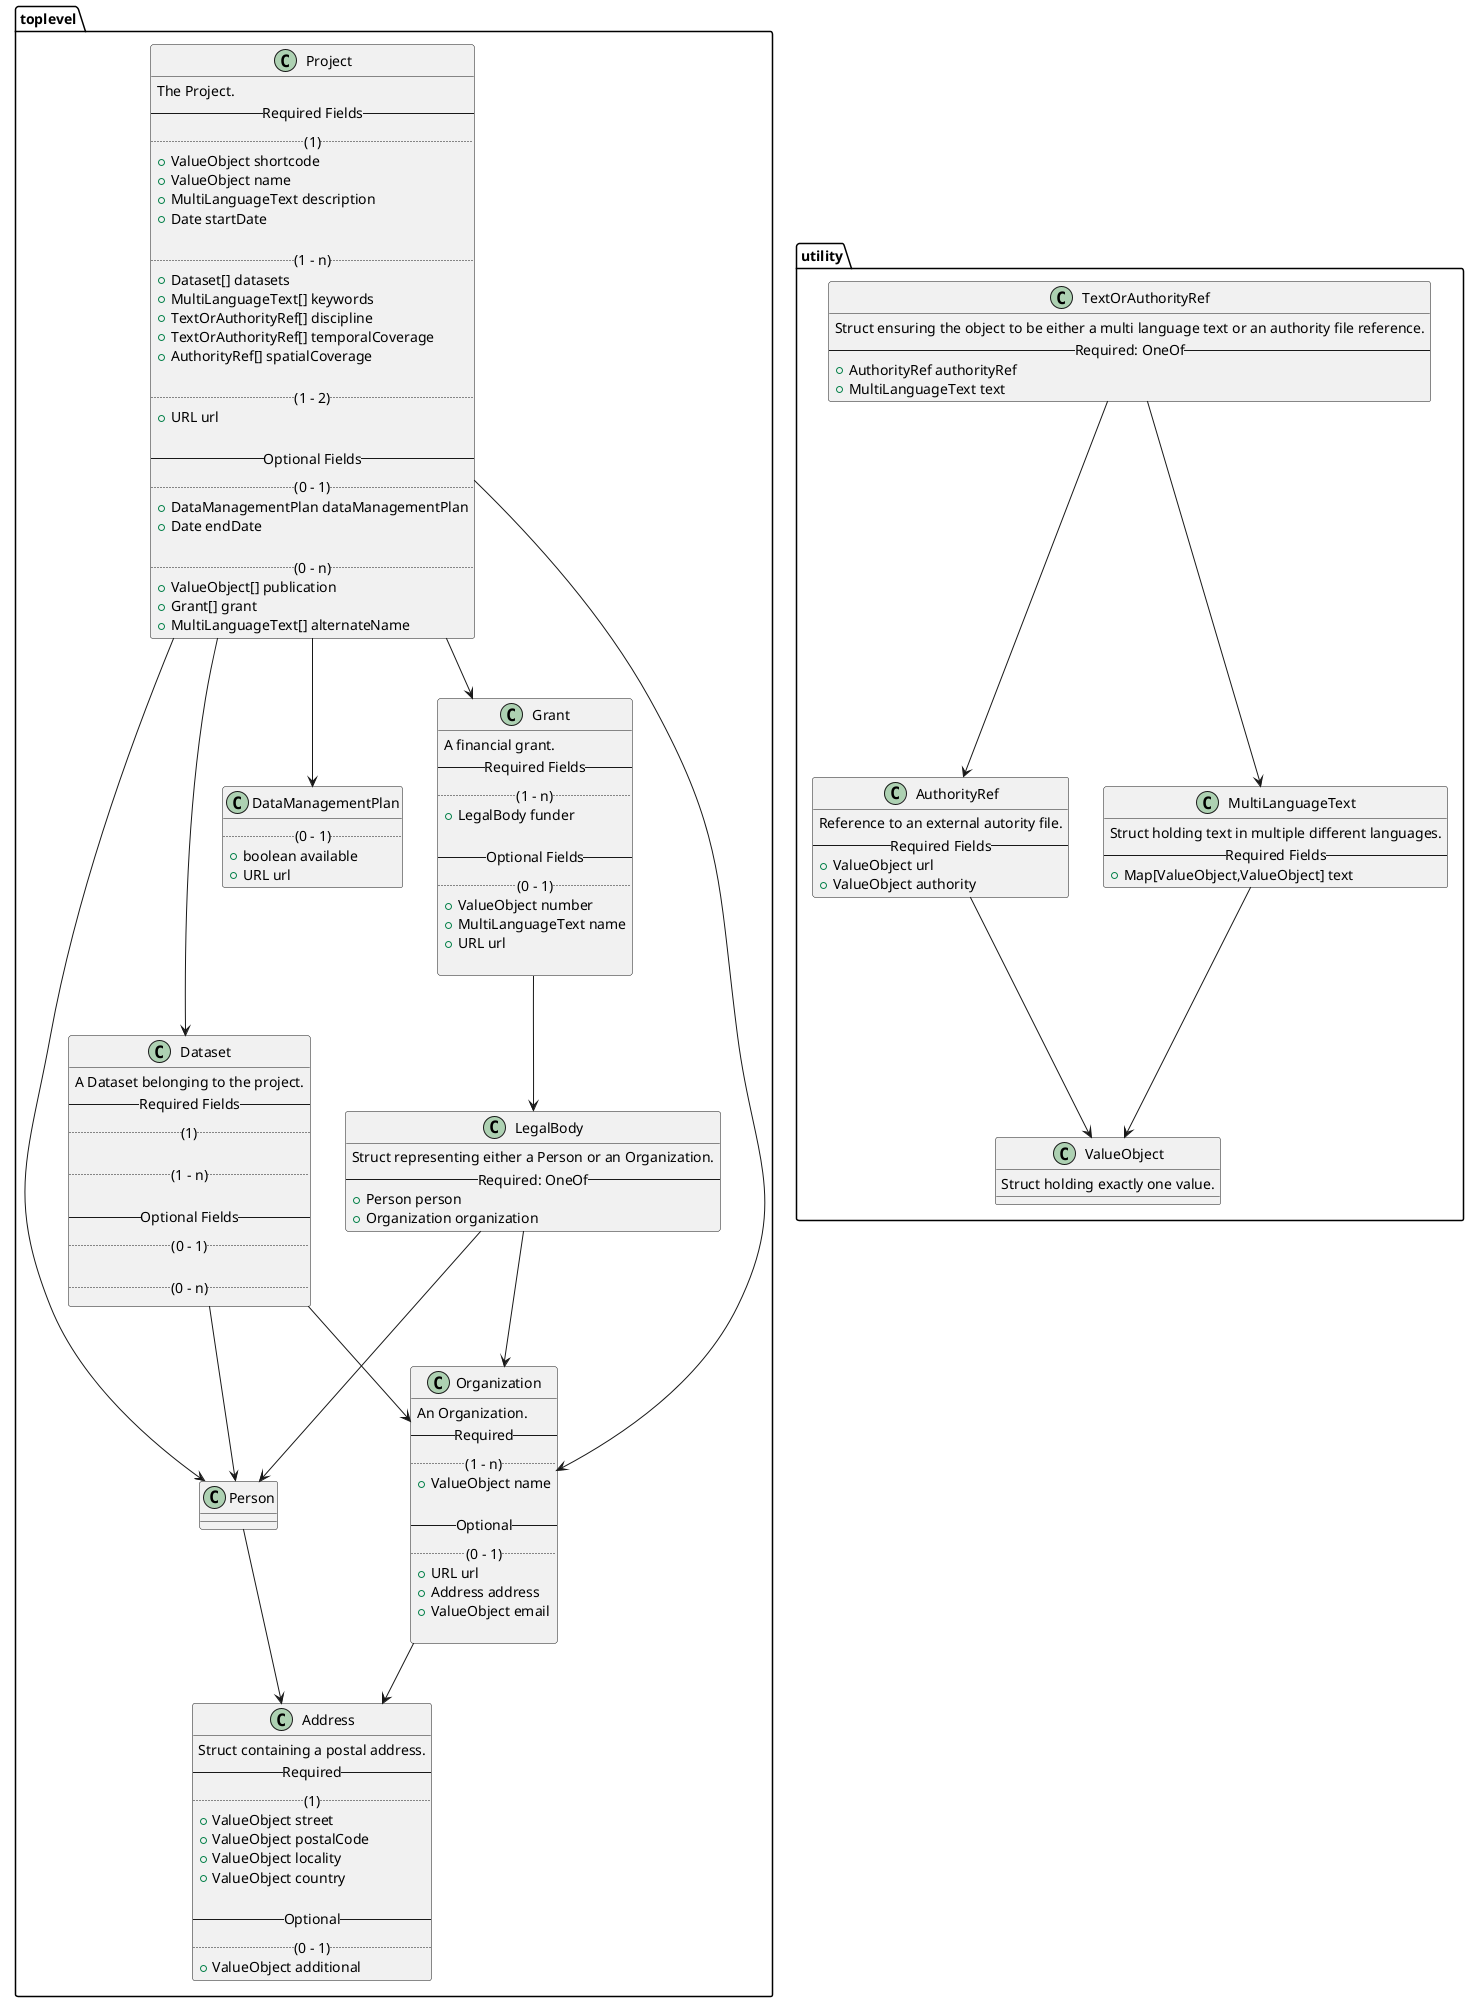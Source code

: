 @startuml Domain Entities
package toplevel {

  class Project {
    The Project.
    -- Required Fields --
    .. (1) ..
    +ValueObject shortcode
    +ValueObject name
    +MultiLanguageText description
    +Date startDate

    .. (1 - n) ..
    +Dataset[] datasets
    +MultiLanguageText[] keywords
    +TextOrAuthorityRef[] discipline
    +TextOrAuthorityRef[] temporalCoverage
    +AuthorityRef[] spatialCoverage

    .. (1 - 2) ..
    +URL url
    ' TODO: do we want URL?

    -- Optional Fields --
    .. (0 - 1) ..
    +DataManagementPlan dataManagementPlan
    +Date endDate

    .. (0 - n) ..
    +ValueObject[] publication
    +Grant[] grant
    +MultiLanguageText[] alternateName
  }

  class Dataset {
    A Dataset belonging to the project.
    ' TODO
    -- Required Fields --
    .. (1) ..

    .. (1 - n) ..

    -- Optional Fields --
    .. (0 - 1) ..

    .. (0 - n) ..
  }

  class DataManagementPlan {
    .. (0 - 1) ..
    +boolean available
    +URL url
    ' TODO: do we want URL?
  }

  class Grant {
    A financial grant.
    -- Required Fields --
    .. (1 - n) ..
    +LegalBody funder

    -- Optional Fields --
    .. (0 - 1) ..
    +ValueObject number
    +MultiLanguageText name
    +URL url
    ' TODO: do we want URL?

  }

  class LegalBody {
    Struct representing either a Person or an Organization.
    -- Required: OneOf --
    +Person person
    +Organization organization
  }

  class Person {
    ' TODO
  }

  class Organization {
    An Organization.
    -- Required --
    .. (1 - n) ..
    + ValueObject name
    ' TODO: Or would that be Multilanguage?

    -- Optional --
    .. (0 - 1) ..
    +URL url
    ' TODO: do we want URL?
    +Address address
    +ValueObject email

  }

  class Address {
    Struct containing a postal address.
    -- Required --
    .. (1) ..
    +ValueObject street
    +ValueObject postalCode
    +ValueObject locality
    +ValueObject country

    -- Optional --
    .. (0 - 1) ..
    +ValueObject additional
    ' TODO: does that make sense like this?
  }
  

}

package utility {

  class TextOrAuthorityRef {
    ' TODO: find better name
    Struct ensuring the object to be either a multi language text or an authority file reference.
    -- Required: OneOf --
    +AuthorityRef authorityRef
    +MultiLanguageText text
  }

  class AuthorityRef {
    Reference to an external autority file.
    -- Required Fields --
    +ValueObject url
    +ValueObject authority
  }

  class MultiLanguageText {
    Struct holding text in multiple different languages.
    -- Required Fields --
    +Map[ValueObject,ValueObject] text
  }

  class ValueObject {
    Struct holding exactly one value.
  }

}


Project --> Dataset
Project --> DataManagementPlan
Project --> Grant
Project --> Person
Project --> Organization
Dataset --> Person
Dataset --> Organization
Grant --> LegalBody
LegalBody --> Person
LegalBody --> Organization
Person --> Address
Organization --> Address
TextOrAuthorityRef --> MultiLanguageText
TextOrAuthorityRef --> AuthorityRef
AuthorityRef --> ValueObject
MultiLanguageText --> ValueObject

@enduml
